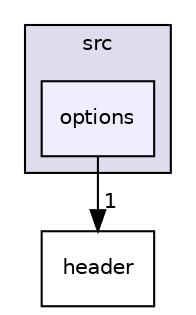 digraph "src/options" {
  compound=true
  node [ fontsize="10", fontname="Helvetica"];
  edge [ labelfontsize="10", labelfontname="Helvetica"];
  subgraph clusterdir_68267d1309a1af8e8297ef4c3efbcdba {
    graph [ bgcolor="#ddddee", pencolor="black", label="src" fontname="Helvetica", fontsize="10", URL="dir_68267d1309a1af8e8297ef4c3efbcdba.html"]
  dir_51d37d93a99f151d07755b62737feb84 [shape=box, label="options", style="filled", fillcolor="#eeeeff", pencolor="black", URL="dir_51d37d93a99f151d07755b62737feb84.html"];
  }
  dir_1ec98ce50fa6ec55b40b8ffb1df38c3c [shape=box label="header" URL="dir_1ec98ce50fa6ec55b40b8ffb1df38c3c.html"];
  dir_51d37d93a99f151d07755b62737feb84->dir_1ec98ce50fa6ec55b40b8ffb1df38c3c [headlabel="1", labeldistance=1.5 headhref="dir_000007_000003.html"];
}
